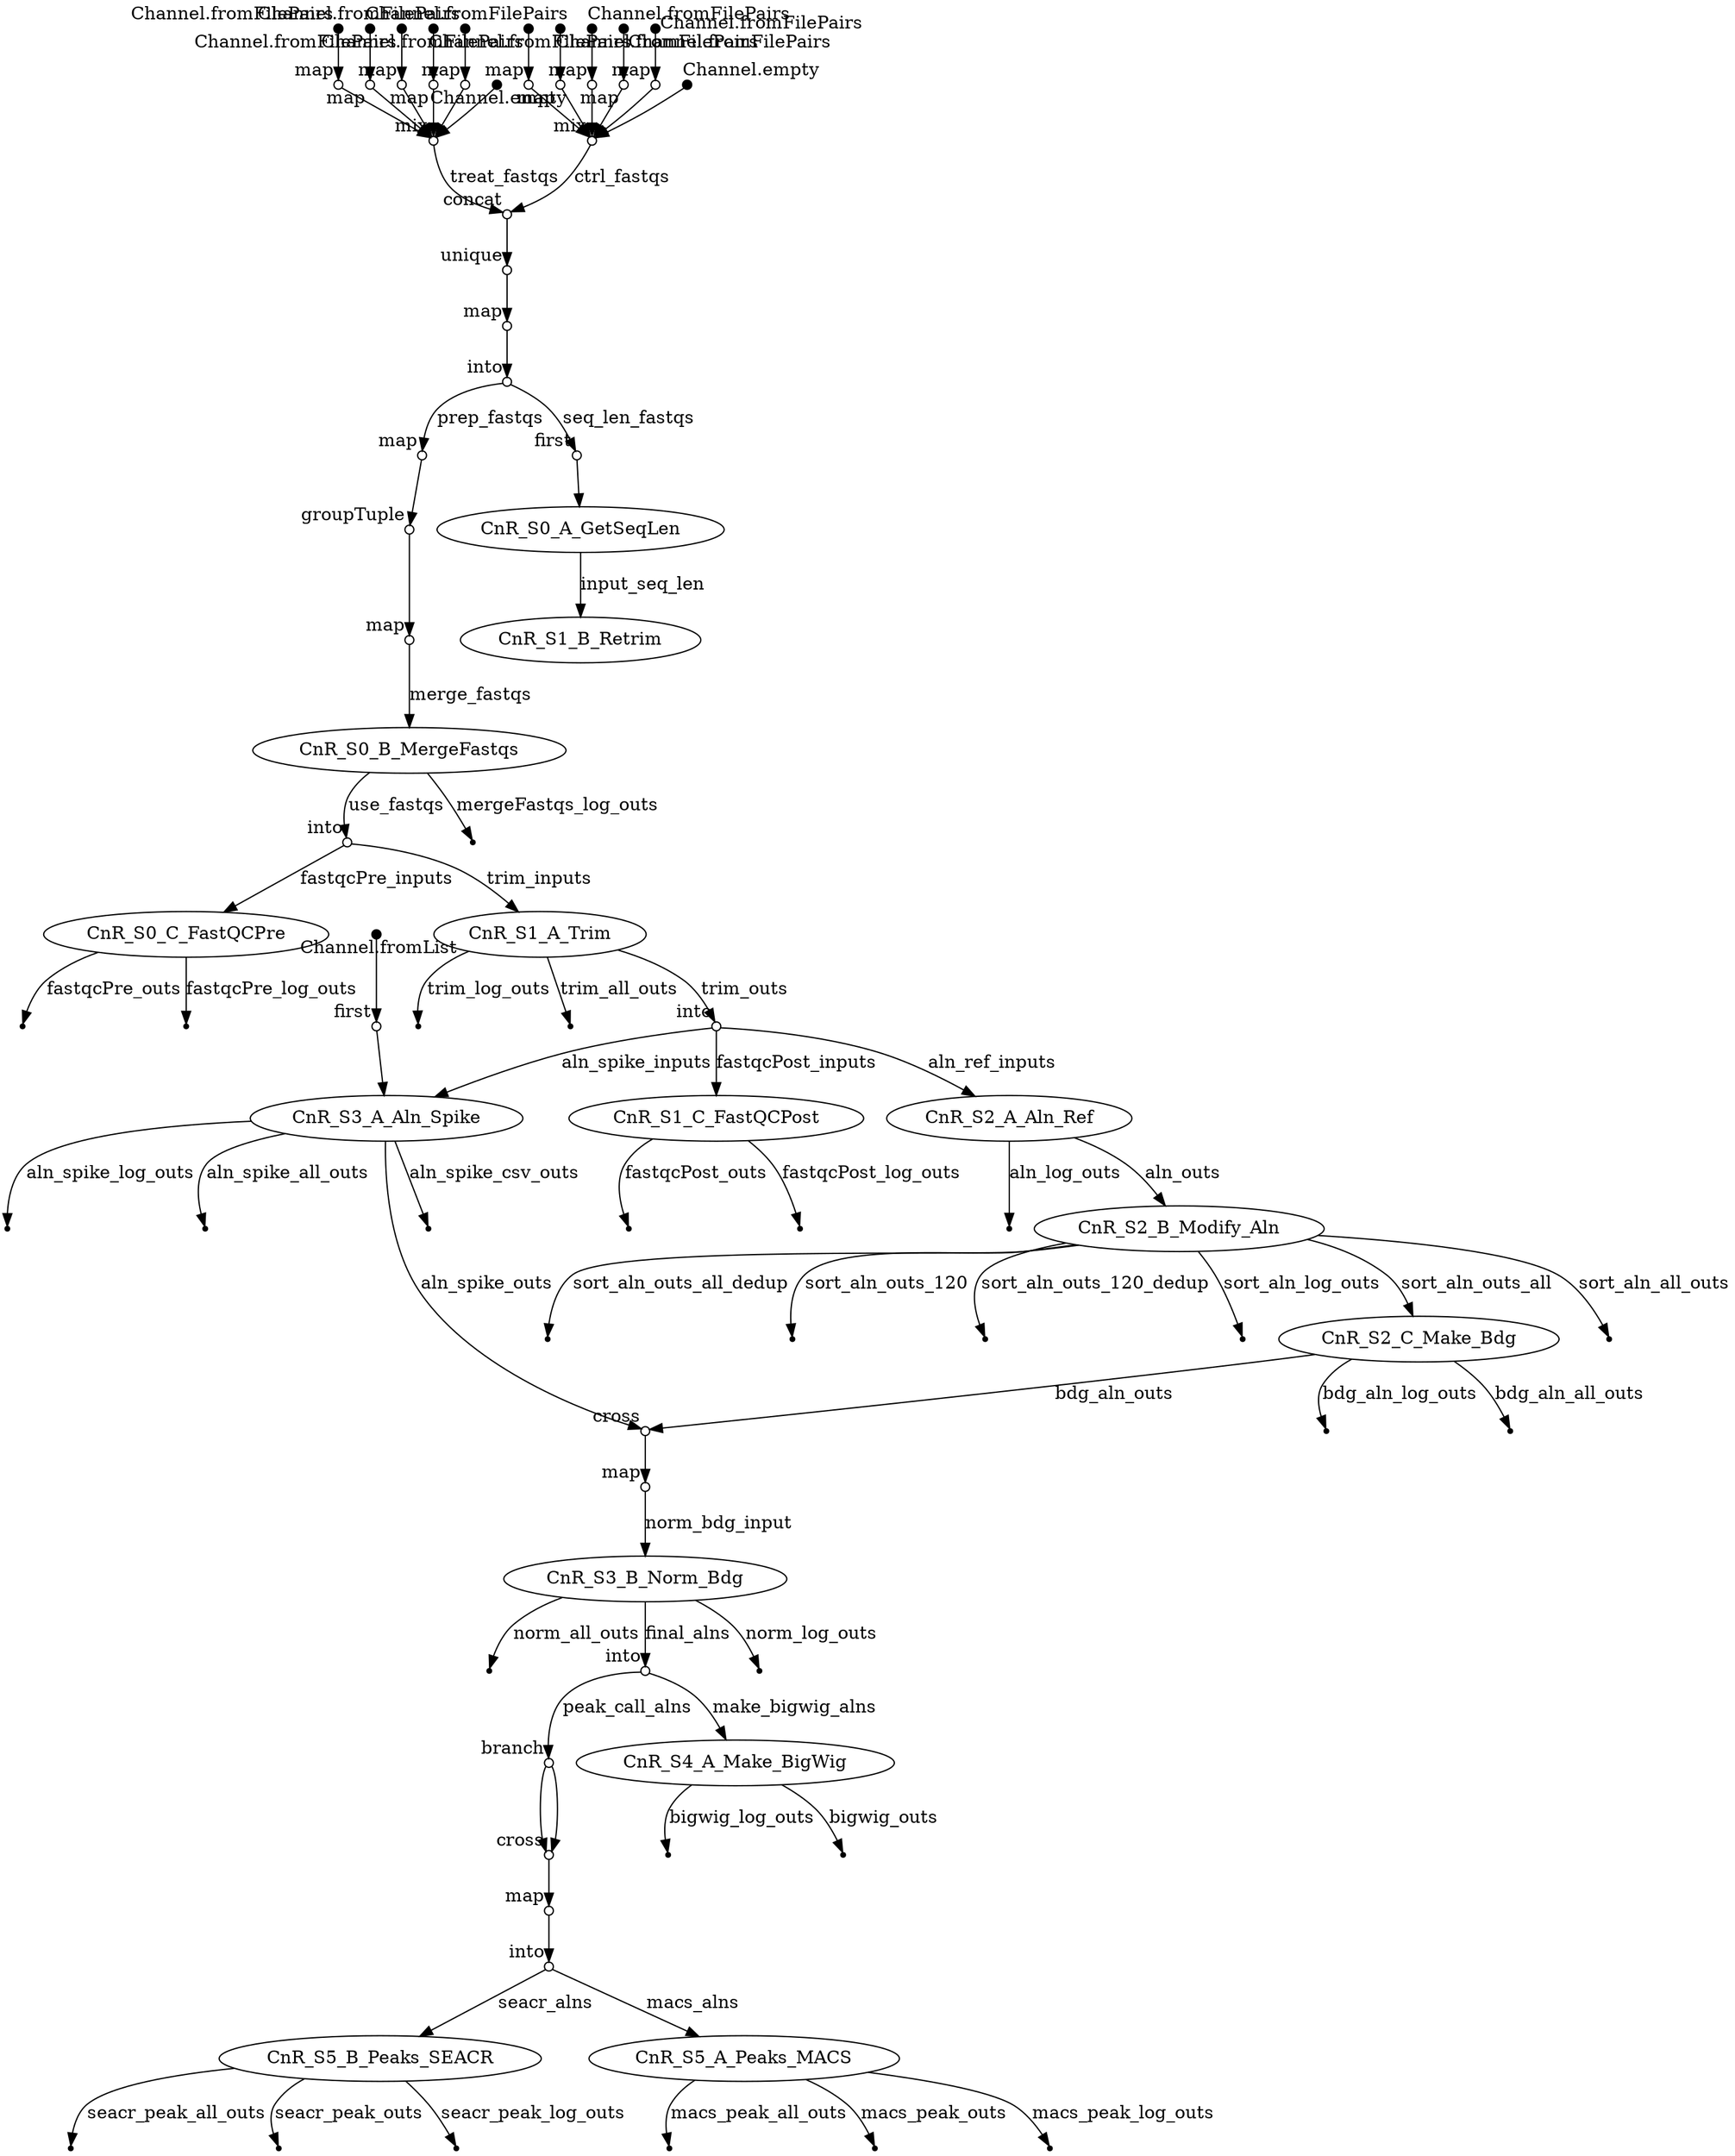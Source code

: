 digraph "next58176259flow" {
p0 [shape=point,label="",fixedsize=true,width=0.1,xlabel="Channel.fromFilePairs"];
p1 [shape=circle,label="",fixedsize=true,width=0.1,xlabel="map"];
p0 -> p1;

p1 [shape=circle,label="",fixedsize=true,width=0.1,xlabel="map"];
p21 [shape=circle,label="",fixedsize=true,width=0.1,xlabel="mix"];
p1 -> p21;

p2 [shape=point,label="",fixedsize=true,width=0.1,xlabel="Channel.fromFilePairs"];
p3 [shape=circle,label="",fixedsize=true,width=0.1,xlabel="map"];
p2 -> p3;

p3 [shape=circle,label="",fixedsize=true,width=0.1,xlabel="map"];
p23 [shape=circle,label="",fixedsize=true,width=0.1,xlabel="mix"];
p3 -> p23;

p4 [shape=point,label="",fixedsize=true,width=0.1,xlabel="Channel.fromFilePairs"];
p5 [shape=circle,label="",fixedsize=true,width=0.1,xlabel="map"];
p4 -> p5;

p5 [shape=circle,label="",fixedsize=true,width=0.1,xlabel="map"];
p21 [shape=circle,label="",fixedsize=true,width=0.1,xlabel="mix"];
p5 -> p21;

p6 [shape=point,label="",fixedsize=true,width=0.1,xlabel="Channel.fromFilePairs"];
p7 [shape=circle,label="",fixedsize=true,width=0.1,xlabel="map"];
p6 -> p7;

p7 [shape=circle,label="",fixedsize=true,width=0.1,xlabel="map"];
p23 [shape=circle,label="",fixedsize=true,width=0.1,xlabel="mix"];
p7 -> p23;

p8 [shape=point,label="",fixedsize=true,width=0.1,xlabel="Channel.fromFilePairs"];
p9 [shape=circle,label="",fixedsize=true,width=0.1,xlabel="map"];
p8 -> p9;

p9 [shape=circle,label="",fixedsize=true,width=0.1,xlabel="map"];
p21 [shape=circle,label="",fixedsize=true,width=0.1,xlabel="mix"];
p9 -> p21;

p10 [shape=point,label="",fixedsize=true,width=0.1,xlabel="Channel.fromFilePairs"];
p11 [shape=circle,label="",fixedsize=true,width=0.1,xlabel="map"];
p10 -> p11;

p11 [shape=circle,label="",fixedsize=true,width=0.1,xlabel="map"];
p23 [shape=circle,label="",fixedsize=true,width=0.1,xlabel="mix"];
p11 -> p23;

p12 [shape=point,label="",fixedsize=true,width=0.1,xlabel="Channel.fromFilePairs"];
p13 [shape=circle,label="",fixedsize=true,width=0.1,xlabel="map"];
p12 -> p13;

p13 [shape=circle,label="",fixedsize=true,width=0.1,xlabel="map"];
p21 [shape=circle,label="",fixedsize=true,width=0.1,xlabel="mix"];
p13 -> p21;

p14 [shape=point,label="",fixedsize=true,width=0.1,xlabel="Channel.fromFilePairs"];
p15 [shape=circle,label="",fixedsize=true,width=0.1,xlabel="map"];
p14 -> p15;

p15 [shape=circle,label="",fixedsize=true,width=0.1,xlabel="map"];
p23 [shape=circle,label="",fixedsize=true,width=0.1,xlabel="mix"];
p15 -> p23;

p16 [shape=point,label="",fixedsize=true,width=0.1,xlabel="Channel.fromFilePairs"];
p17 [shape=circle,label="",fixedsize=true,width=0.1,xlabel="map"];
p16 -> p17;

p17 [shape=circle,label="",fixedsize=true,width=0.1,xlabel="map"];
p21 [shape=circle,label="",fixedsize=true,width=0.1,xlabel="mix"];
p17 -> p21;

p18 [shape=point,label="",fixedsize=true,width=0.1,xlabel="Channel.fromFilePairs"];
p19 [shape=circle,label="",fixedsize=true,width=0.1,xlabel="map"];
p18 -> p19;

p19 [shape=circle,label="",fixedsize=true,width=0.1,xlabel="map"];
p23 [shape=circle,label="",fixedsize=true,width=0.1,xlabel="mix"];
p19 -> p23;

p20 [shape=point,label="",fixedsize=true,width=0.1,xlabel="Channel.empty"];
p21 [shape=circle,label="",fixedsize=true,width=0.1,xlabel="mix"];
p20 -> p21;

p21 [shape=circle,label="",fixedsize=true,width=0.1,xlabel="mix"];
p24 [shape=circle,label="",fixedsize=true,width=0.1,xlabel="concat"];
p21 -> p24 [label="treat_fastqs"];

p22 [shape=point,label="",fixedsize=true,width=0.1,xlabel="Channel.empty"];
p23 [shape=circle,label="",fixedsize=true,width=0.1,xlabel="mix"];
p22 -> p23;

p23 [shape=circle,label="",fixedsize=true,width=0.1,xlabel="mix"];
p24 [shape=circle,label="",fixedsize=true,width=0.1,xlabel="concat"];
p23 -> p24 [label="ctrl_fastqs"];

p24 [shape=circle,label="",fixedsize=true,width=0.1,xlabel="concat"];
p25 [shape=circle,label="",fixedsize=true,width=0.1,xlabel="unique"];
p24 -> p25;

p25 [shape=circle,label="",fixedsize=true,width=0.1,xlabel="unique"];
p26 [shape=circle,label="",fixedsize=true,width=0.1,xlabel="map"];
p25 -> p26;

p26 [shape=circle,label="",fixedsize=true,width=0.1,xlabel="map"];
p27 [shape=circle,label="",fixedsize=true,width=0.1,xlabel="into"];
p26 -> p27;

p27 [shape=circle,label="",fixedsize=true,width=0.1,xlabel="into"];
p30 [shape=circle,label="",fixedsize=true,width=0.1,xlabel="map"];
p27 -> p30 [label="prep_fastqs"];

p27 [shape=circle,label="",fixedsize=true,width=0.1,xlabel="into"];
p28 [shape=circle,label="",fixedsize=true,width=0.1,xlabel="first"];
p27 -> p28 [label="seq_len_fastqs"];

p28 [shape=circle,label="",fixedsize=true,width=0.1,xlabel="first"];
p33 [label="CnR_S0_A_GetSeqLen"];
p28 -> p33;

p33 [label="CnR_S0_A_GetSeqLen"];
p42 [label="CnR_S1_B_Retrim"];
p33 -> p42 [label="input_seq_len"];

p30 [shape=circle,label="",fixedsize=true,width=0.1,xlabel="map"];
p31 [shape=circle,label="",fixedsize=true,width=0.1,xlabel="groupTuple"];
p30 -> p31;

p31 [shape=circle,label="",fixedsize=true,width=0.1,xlabel="groupTuple"];
p32 [shape=circle,label="",fixedsize=true,width=0.1,xlabel="map"];
p31 -> p32;

p32 [shape=circle,label="",fixedsize=true,width=0.1,xlabel="map"];
p29 [label="CnR_S0_B_MergeFastqs"];
p32 -> p29 [label="merge_fastqs"];

p29 [label="CnR_S0_B_MergeFastqs"];
p35 [shape=circle,label="",fixedsize=true,width=0.1,xlabel="into"];
p29 -> p35 [label="use_fastqs"];

p29 [label="CnR_S0_B_MergeFastqs"];
p34 [shape=point];
p29 -> p34 [label="mergeFastqs_log_outs"];

p35 [shape=circle,label="",fixedsize=true,width=0.1,xlabel="into"];
p36 [label="CnR_S0_C_FastQCPre"];
p35 -> p36 [label="fastqcPre_inputs"];

p35 [shape=circle,label="",fixedsize=true,width=0.1,xlabel="into"];
p39 [label="CnR_S1_A_Trim"];
p35 -> p39 [label="trim_inputs"];

p36 [label="CnR_S0_C_FastQCPre"];
p38 [shape=point];
p36 -> p38 [label="fastqcPre_outs"];

p36 [label="CnR_S0_C_FastQCPre"];
p37 [shape=point];
p36 -> p37 [label="fastqcPre_log_outs"];

p39 [label="CnR_S1_A_Trim"];
p41 [shape=point];
p39 -> p41 [label="trim_all_outs"];

p39 [label="CnR_S1_A_Trim"];
p44 [shape=circle,label="",fixedsize=true,width=0.1,xlabel="into"];
p39 -> p44 [label="trim_outs"];
p40 [shape=point];
p39 -> p40 [label="trim_log_outs"];

p61 [label="CnR_S1_C_FastQCPost"];
p44 -> p61 [label="fastqcPost_inputs"];

p44 [shape=circle,label="",fixedsize=true,width=0.1,xlabel="into"];
p45 [label="CnR_S2_A_Aln_Ref"];
p44 -> p45 [label="aln_ref_inputs"];

p44 [shape=circle,label="",fixedsize=true,width=0.1,xlabel="into"];
p48 [label="CnR_S3_A_Aln_Spike"];
p44 -> p48 [label="aln_spike_inputs"];

p61 [label="CnR_S1_C_FastQCPost"];
p47 [shape=point];
p61 -> p47 [label="fastqcPost_outs"];

p61 [label="CnR_S1_C_FastQCPost"];
p46 [shape=point];
p61 -> p46 [label="fastqcPost_log_outs"];

p45 [label="CnR_S2_A_Aln_Ref"];
p50 [label="CnR_S2_B_Modify_Aln"];
p45 -> p50 [label="aln_outs"];

p45 [label="CnR_S2_A_Aln_Ref"];
p49 [shape=point];
p45 -> p49 [label="aln_log_outs"];

p50 [label="CnR_S2_B_Modify_Aln"];
p55 [shape=point];
p50 -> p55 [label="sort_aln_all_outs"];

p50 [label="CnR_S2_B_Modify_Aln"];
p56 [label="CnR_S2_C_Make_Bdg"];
p50 -> p56 [label="sort_aln_outs_all"];

p50 [label="CnR_S2_B_Modify_Aln"];
p54 [shape=point];
p50 -> p54 [label="sort_aln_outs_all_dedup"];

p50 [label="CnR_S2_B_Modify_Aln"];
p53 [shape=point];
p50 -> p53 [label="sort_aln_outs_120"];

p50 [label="CnR_S2_B_Modify_Aln"];
p52 [shape=point];
p50 -> p52 [label="sort_aln_outs_120_dedup"];

p50 [label="CnR_S2_B_Modify_Aln"];
p51 [shape=point];
p50 -> p51 [label="sort_aln_log_outs"];

p56 [label="CnR_S2_C_Make_Bdg"];
p58 [shape=point];
p56 -> p58 [label="bdg_aln_all_outs"];

p56 [label="CnR_S2_C_Make_Bdg"];
p65 [shape=circle,label="",fixedsize=true,width=0.1,xlabel="cross"];
p56 -> p65 [label="bdg_aln_outs"];

p56 [label="CnR_S2_C_Make_Bdg"];
p57 [shape=point];
p56 -> p57 [label="bdg_aln_log_outs"];

p59 [shape=point,label="",fixedsize=true,width=0.1,xlabel="Channel.fromList"];
p60 [shape=circle,label="",fixedsize=true,width=0.1,xlabel="first"];
p59 -> p60;

p60 [shape=circle,label="",fixedsize=true,width=0.1,xlabel="first"];
p48 [label="CnR_S3_A_Aln_Spike"];
p60 -> p48;

p48 [label="CnR_S3_A_Aln_Spike"];
p64 [shape=point];
p48 -> p64 [label="aln_spike_all_outs"];

p48 [label="CnR_S3_A_Aln_Spike"];
p63 [shape=point];
p48 -> p63 [label="aln_spike_csv_outs"];

p48 [label="CnR_S3_A_Aln_Spike"];
p65 [shape=circle,label="",fixedsize=true,width=0.1,xlabel="cross"];
p48 -> p65 [label="aln_spike_outs"];

p48 [label="CnR_S3_A_Aln_Spike"];
p62 [shape=point];
p48 -> p62 [label="aln_spike_log_outs"];

p65 [shape=circle,label="",fixedsize=true,width=0.1,xlabel="cross"];
p66 [shape=circle,label="",fixedsize=true,width=0.1,xlabel="map"];
p65 -> p66;

p66 [shape=circle,label="",fixedsize=true,width=0.1,xlabel="map"];
p67 [label="CnR_S3_B_Norm_Bdg"];
p66 -> p67 [label="norm_bdg_input"];

p67 [label="CnR_S3_B_Norm_Bdg"];
p69 [shape=point];
p67 -> p69 [label="norm_all_outs"];

p67 [label="CnR_S3_B_Norm_Bdg"];
p70 [shape=circle,label="",fixedsize=true,width=0.1,xlabel="into"];
p67 -> p70 [label="final_alns"];

p67 [label="CnR_S3_B_Norm_Bdg"];
p68 [shape=point];
p67 -> p68 [label="norm_log_outs"];

p70 [shape=circle,label="",fixedsize=true,width=0.1,xlabel="into"];
p74 [shape=circle,label="",fixedsize=true,width=0.1,xlabel="branch"];
p70 -> p74 [label="peak_call_alns"];

p70 [shape=circle,label="",fixedsize=true,width=0.1,xlabel="into"];
p82 [label="CnR_S4_A_Make_BigWig"];
p70 -> p82 [label="make_bigwig_alns"];

p82 [label="CnR_S4_A_Make_BigWig"];
p73 [shape=point];
p82 -> p73 [label="bigwig_outs"];

p82 [label="CnR_S4_A_Make_BigWig"];
p72 [shape=point];
p82 -> p72 [label="bigwig_log_outs"];

p74 [shape=circle,label="",fixedsize=true,width=0.1,xlabel="branch"];
p75 [shape=circle,label="",fixedsize=true,width=0.1,xlabel="cross"];
p74 -> p75;

p74 [shape=circle,label="",fixedsize=true,width=0.1,xlabel="branch"];
p75 [shape=circle,label="",fixedsize=true,width=0.1,xlabel="cross"];
p74 -> p75;

p75 [shape=circle,label="",fixedsize=true,width=0.1,xlabel="cross"];
p76 [shape=circle,label="",fixedsize=true,width=0.1,xlabel="map"];
p75 -> p76;

p76 [shape=circle,label="",fixedsize=true,width=0.1,xlabel="map"];
p77 [shape=circle,label="",fixedsize=true,width=0.1,xlabel="into"];
p76 -> p77;

p77 [shape=circle,label="",fixedsize=true,width=0.1,xlabel="into"];
p78 [label="CnR_S5_B_Peaks_SEACR"];
p77 -> p78 [label="seacr_alns"];

p77 [shape=circle,label="",fixedsize=true,width=0.1,xlabel="into"];
p71 [label="CnR_S5_A_Peaks_MACS"];
p77 -> p71 [label="macs_alns"];

p71 [label="CnR_S5_A_Peaks_MACS"];
p81 [shape=point];
p71 -> p81 [label="macs_peak_all_outs"];

p71 [label="CnR_S5_A_Peaks_MACS"];
p80 [shape=point];
p71 -> p80 [label="macs_peak_outs"];

p71 [label="CnR_S5_A_Peaks_MACS"];
p79 [shape=point];
p71 -> p79 [label="macs_peak_log_outs"];

p78 [label="CnR_S5_B_Peaks_SEACR"];
p85 [shape=point];
p78 -> p85 [label="seacr_peak_all_outs"];

p78 [label="CnR_S5_B_Peaks_SEACR"];
p84 [shape=point];
p78 -> p84 [label="seacr_peak_outs"];

p78 [label="CnR_S5_B_Peaks_SEACR"];
p83 [shape=point];
p78 -> p83 [label="seacr_peak_log_outs"];

}
